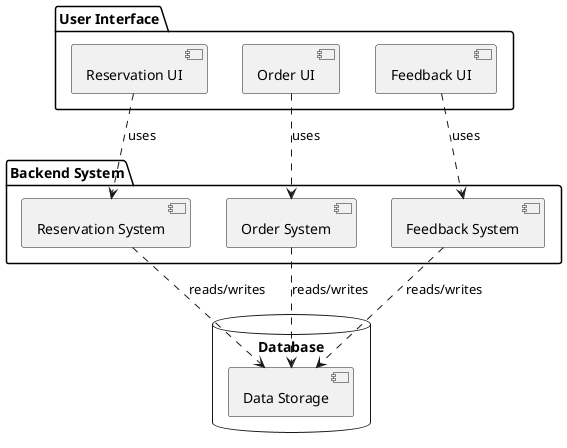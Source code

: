 @startuml
package "User Interface" {
  [Reservation UI]
  [Order UI]
  [Feedback UI]
}

package "Backend System" {
  [Reservation System]
  [Order System]
  [Feedback System]
}

database "Database" {
  [Data Storage]
}

[Reservation UI] ..> [Reservation System] : uses
[Order UI] ..> [Order System] : uses
[Feedback UI] ..> [Feedback System] : uses
[Reservation System] ..> [Data Storage] : reads/writes
[Order System] ..> [Data Storage] : reads/writes
[Feedback System] ..> [Data Storage] : reads/writes
@enduml
